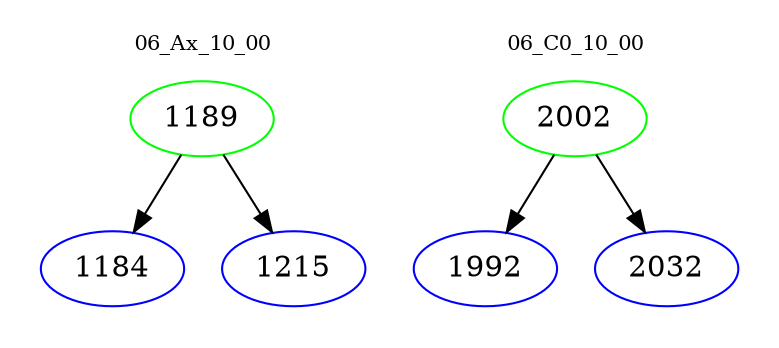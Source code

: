 digraph{
subgraph cluster_0 {
color = white
label = "06_Ax_10_00";
fontsize=10;
T0_1189 [label="1189", color="green"]
T0_1189 -> T0_1184 [color="black"]
T0_1184 [label="1184", color="blue"]
T0_1189 -> T0_1215 [color="black"]
T0_1215 [label="1215", color="blue"]
}
subgraph cluster_1 {
color = white
label = "06_C0_10_00";
fontsize=10;
T1_2002 [label="2002", color="green"]
T1_2002 -> T1_1992 [color="black"]
T1_1992 [label="1992", color="blue"]
T1_2002 -> T1_2032 [color="black"]
T1_2032 [label="2032", color="blue"]
}
}
